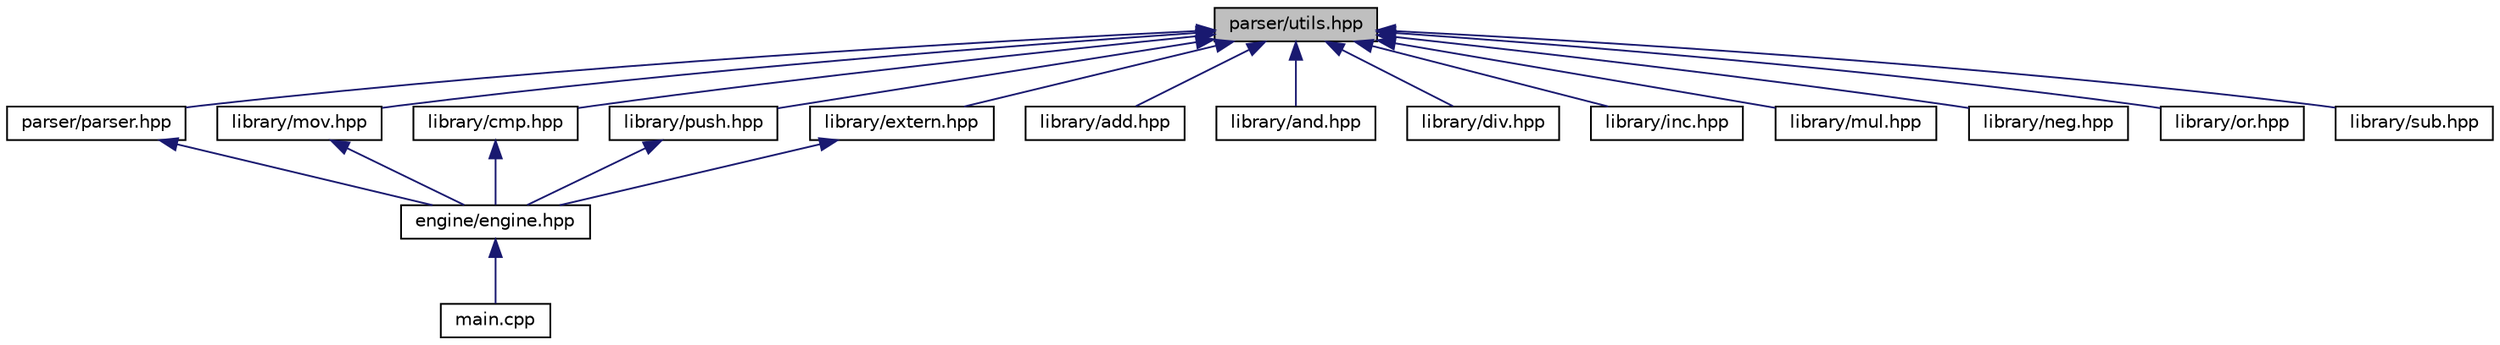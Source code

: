 digraph "parser/utils.hpp"
{
  edge [fontname="Helvetica",fontsize="10",labelfontname="Helvetica",labelfontsize="10"];
  node [fontname="Helvetica",fontsize="10",shape=record];
  Node1 [label="parser/utils.hpp",height=0.2,width=0.4,color="black", fillcolor="grey75", style="filled", fontcolor="black"];
  Node1 -> Node2 [dir="back",color="midnightblue",fontsize="10",style="solid",fontname="Helvetica"];
  Node2 [label="parser/parser.hpp",height=0.2,width=0.4,color="black", fillcolor="white", style="filled",URL="$parser_8hpp.html"];
  Node2 -> Node3 [dir="back",color="midnightblue",fontsize="10",style="solid",fontname="Helvetica"];
  Node3 [label="engine/engine.hpp",height=0.2,width=0.4,color="black", fillcolor="white", style="filled",URL="$engine_8hpp.html"];
  Node3 -> Node4 [dir="back",color="midnightblue",fontsize="10",style="solid",fontname="Helvetica"];
  Node4 [label="main.cpp",height=0.2,width=0.4,color="black", fillcolor="white", style="filled",URL="$main_8cpp.html"];
  Node1 -> Node5 [dir="back",color="midnightblue",fontsize="10",style="solid",fontname="Helvetica"];
  Node5 [label="library/mov.hpp",height=0.2,width=0.4,color="black", fillcolor="white", style="filled",URL="$mov_8hpp.html"];
  Node5 -> Node3 [dir="back",color="midnightblue",fontsize="10",style="solid",fontname="Helvetica"];
  Node1 -> Node6 [dir="back",color="midnightblue",fontsize="10",style="solid",fontname="Helvetica"];
  Node6 [label="library/cmp.hpp",height=0.2,width=0.4,color="black", fillcolor="white", style="filled",URL="$cmp_8hpp.html"];
  Node6 -> Node3 [dir="back",color="midnightblue",fontsize="10",style="solid",fontname="Helvetica"];
  Node1 -> Node7 [dir="back",color="midnightblue",fontsize="10",style="solid",fontname="Helvetica"];
  Node7 [label="library/push.hpp",height=0.2,width=0.4,color="black", fillcolor="white", style="filled",URL="$push_8hpp.html"];
  Node7 -> Node3 [dir="back",color="midnightblue",fontsize="10",style="solid",fontname="Helvetica"];
  Node1 -> Node8 [dir="back",color="midnightblue",fontsize="10",style="solid",fontname="Helvetica"];
  Node8 [label="library/extern.hpp",height=0.2,width=0.4,color="black", fillcolor="white", style="filled",URL="$extern_8hpp.html"];
  Node8 -> Node3 [dir="back",color="midnightblue",fontsize="10",style="solid",fontname="Helvetica"];
  Node1 -> Node9 [dir="back",color="midnightblue",fontsize="10",style="solid",fontname="Helvetica"];
  Node9 [label="library/add.hpp",height=0.2,width=0.4,color="black", fillcolor="white", style="filled",URL="$add_8hpp.html"];
  Node1 -> Node10 [dir="back",color="midnightblue",fontsize="10",style="solid",fontname="Helvetica"];
  Node10 [label="library/and.hpp",height=0.2,width=0.4,color="black", fillcolor="white", style="filled",URL="$and_8hpp.html"];
  Node1 -> Node11 [dir="back",color="midnightblue",fontsize="10",style="solid",fontname="Helvetica"];
  Node11 [label="library/div.hpp",height=0.2,width=0.4,color="black", fillcolor="white", style="filled",URL="$div_8hpp.html"];
  Node1 -> Node12 [dir="back",color="midnightblue",fontsize="10",style="solid",fontname="Helvetica"];
  Node12 [label="library/inc.hpp",height=0.2,width=0.4,color="black", fillcolor="white", style="filled",URL="$inc_8hpp.html"];
  Node1 -> Node13 [dir="back",color="midnightblue",fontsize="10",style="solid",fontname="Helvetica"];
  Node13 [label="library/mul.hpp",height=0.2,width=0.4,color="black", fillcolor="white", style="filled",URL="$mul_8hpp.html"];
  Node1 -> Node14 [dir="back",color="midnightblue",fontsize="10",style="solid",fontname="Helvetica"];
  Node14 [label="library/neg.hpp",height=0.2,width=0.4,color="black", fillcolor="white", style="filled",URL="$neg_8hpp.html"];
  Node1 -> Node15 [dir="back",color="midnightblue",fontsize="10",style="solid",fontname="Helvetica"];
  Node15 [label="library/or.hpp",height=0.2,width=0.4,color="black", fillcolor="white", style="filled",URL="$or_8hpp.html"];
  Node1 -> Node16 [dir="back",color="midnightblue",fontsize="10",style="solid",fontname="Helvetica"];
  Node16 [label="library/sub.hpp",height=0.2,width=0.4,color="black", fillcolor="white", style="filled",URL="$sub_8hpp.html"];
}
